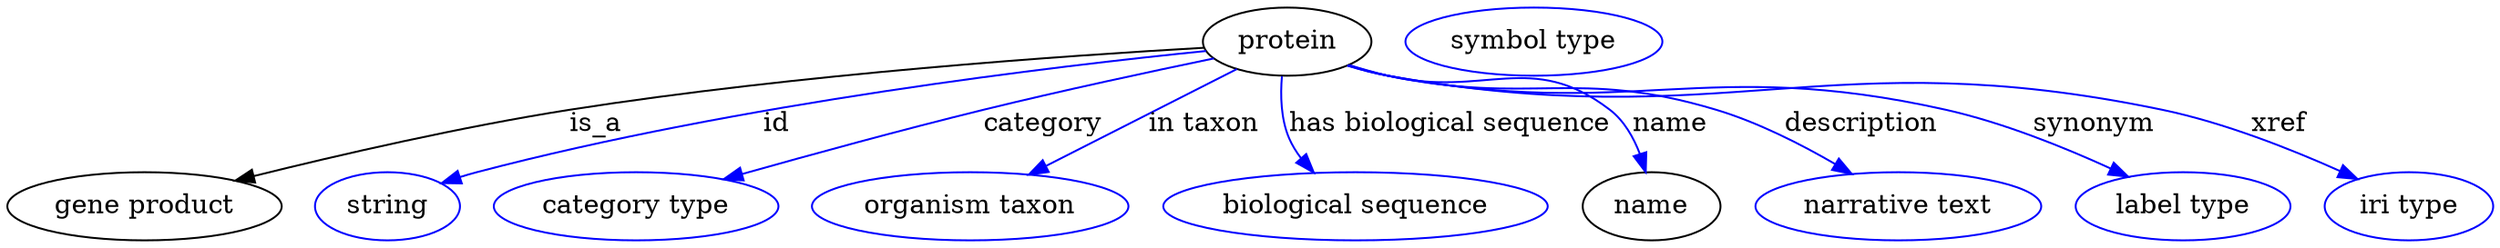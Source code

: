 digraph {
	graph [bb="0,0,1066.9,123"];
	node [label="\N"];
	protein	 [height=0.5,
		label=protein,
		pos="550.54,105",
		width=0.99297];
	"gene product"	 [height=0.5,
		pos="56.545,18",
		width=1.5707];
	protein -> "gene product"	 [label=is_a,
		lp="252.54,61.5",
		pos="e,99.198,29.823 515.06,102.63 457.32,98.386 339.62,88.083 241.54,69 187.25,58.436 174.87,50.714 121.54,36 117.48,34.879 113.28,33.717 \
109.05,32.548"];
	id	 [color=blue,
		height=0.5,
		label=string,
		pos="161.54,18",
		width=0.84854];
	protein -> id	 [color=blue,
		label=id,
		lp="330.04,61.5",
		pos="e,185.32,29.72 515.67,100.89 452.07,92.79 313.46,72.313 201.54,36 199.28,35.266 196.98,34.444 194.68,33.565",
		style=solid];
	category	 [color=blue,
		height=0.5,
		label="category type",
		pos="268.54,18",
		width=1.6249];
	protein -> category	 [color=blue,
		label=category,
		lp="445.04,61.5",
		pos="e,307.36,31.531 518.87,96.632 492.68,89.599 454.56,79.103 421.54,69 386.43,58.253 347.13,45.13 317.15,34.887",
		style=solid];
	"in taxon"	 [color=blue,
		height=0.5,
		label="organism taxon",
		pos="410.54,18",
		width=1.8234];
	protein -> "in taxon"	 [color=blue,
		label="in taxon",
		lp="512.04,61.5",
		pos="e,437.17,34.543 527.74,90.828 505.56,77.046 471.55,55.91 445.87,39.951",
		style=solid];
	"has biological sequence"	 [color=blue,
		height=0.5,
		label="biological sequence",
		pos="574.54,18",
		width=2.2387];
	protein -> "has biological sequence"	 [color=blue,
		label="has biological sequence",
		lp="616.54,61.5",
		pos="e,560.27,36.092 548.53,86.688 548.03,76.804 548.36,64.51 551.54,54 552.46,50.974 553.71,47.958 555.16,45.032",
		style=solid];
	name	 [height=0.5,
		pos="703.54,18",
		width=0.84854];
	protein -> name	 [color=blue,
		label=name,
		lp="709.04,61.5",
		pos="e,700.14,36.147 577.72,92.972 583.23,90.796 589.02,88.686 594.54,87 632.31,75.476 650.94,93.944 681.54,69 688.74,63.133 693.64,54.462 \
696.95,45.927",
		style=solid];
	description	 [color=blue,
		height=0.5,
		label="narrative text",
		pos="809.54,18",
		width=1.6068];
	protein -> description	 [color=blue,
		label=description,
		lp="790.04,61.5",
		pos="e,788.53,34.795 577.16,92.846 582.81,90.627 588.8,88.533 594.54,87 652.6,71.498 672.05,89.476 728.54,69 746.96,62.326 765.59,50.986 \
780.33,40.692",
		style=solid];
	synonym	 [color=blue,
		height=0.5,
		label="label type",
		pos="930.54,18",
		width=1.2638];
	protein -> synonym	 [color=blue,
		label=synonym,
		lp="890.04,61.5",
		pos="e,905.87,33.131 577.1,92.599 582.75,90.398 588.76,88.373 594.54,87 694.3,63.304 725.54,95.684 824.54,69 850.02,62.133 876.79,49.206 \
897.05,38.085",
		style=solid];
	xref	 [color=blue,
		height=0.5,
		label="iri type",
		pos="1030.5,18",
		width=1.011];
	protein -> xref	 [color=blue,
		label=xref,
		lp="971.54,61.5",
		pos="e,1007.2,31.858 576.61,92.68 582.4,90.415 588.59,88.344 594.54,87 735.67,55.172 779.13,103.81 919.54,69 947.34,62.11 976.69,48.301 \
998.23,36.788",
		style=solid];
	"macromolecular machine_name"	 [color=blue,
		height=0.5,
		label="symbol type",
		pos="658.54,105",
		width=1.5165];
}
